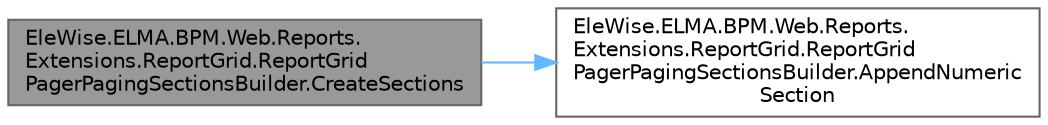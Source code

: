 digraph "EleWise.ELMA.BPM.Web.Reports.Extensions.ReportGrid.ReportGridPagerPagingSectionsBuilder.CreateSections"
{
 // LATEX_PDF_SIZE
  bgcolor="transparent";
  edge [fontname=Helvetica,fontsize=10,labelfontname=Helvetica,labelfontsize=10];
  node [fontname=Helvetica,fontsize=10,shape=box,height=0.2,width=0.4];
  rankdir="LR";
  Node1 [id="Node000001",label="EleWise.ELMA.BPM.Web.Reports.\lExtensions.ReportGrid.ReportGrid\lPagerPagingSectionsBuilder.CreateSections",height=0.2,width=0.4,color="gray40", fillcolor="grey60", style="filled", fontcolor="black",tooltip=" "];
  Node1 -> Node2 [id="edge1_Node000001_Node000002",color="steelblue1",style="solid",tooltip=" "];
  Node2 [id="Node000002",label="EleWise.ELMA.BPM.Web.Reports.\lExtensions.ReportGrid.ReportGrid\lPagerPagingSectionsBuilder.AppendNumeric\lSection",height=0.2,width=0.4,color="grey40", fillcolor="white", style="filled",URL="$class_ele_wise_1_1_e_l_m_a_1_1_b_p_m_1_1_web_1_1_reports_1_1_extensions_1_1_report_grid_1_1_repo5a81d0844abaa55cbf5db8b08fd9d559.html#a5248c6dbdb850a8883c01f04d3c4cb6d",tooltip=" "];
}
